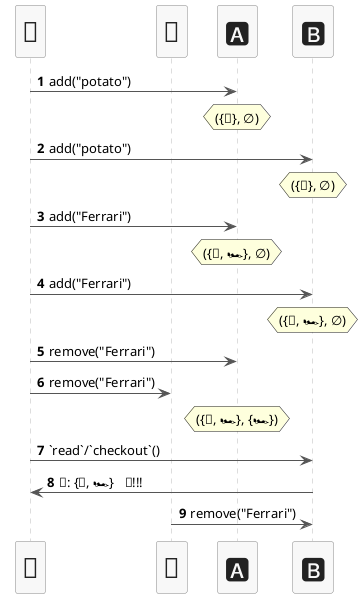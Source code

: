 @startuml
' Modern, stylish sequence diagram for CRDT Ferrari example

skinparam backgroundColor transparent

skinparam sequenceParticipant {
  BackgroundColor #f8f8f8
  BorderColor #888
  FontColor #222
  FontSize 28
  FontName "Helvetica Neue"
  Padding 10
}

skinparam sequenceArrowColor #555
skinparam sequenceLifeLineBorderColor #bbb
skinparam sequenceLifeLineBackgroundColor #f8f8f8

skinparam sequenceNoteBackgroundColor #ffffcc
skinparam sequenceNoteBorderColor #e0e0a0
skinparam sequenceNoteFontColor #333
skinparam sequenceNoteFontSize 48
skinparam sequenceNoteFontName "Helvetica Neue"

skinparam sequenceMessageFontName "Helvetica Neue"

participant "🧑" as User
participant "🛜" as Network
participant "🅰️" as NodeA
participant "🅱️" as NodeB

autonumber

User -> NodeA: add("potato")
Hnote over NodeA: ({🥔}, ∅)
User -> NodeB: add("potato")
Hnote over NodeB: ({🥔}, ∅)
User -> NodeA: add("Ferrari")
Hnote over NodeA: ({🥔, 🏎️}, ∅)
User -> NodeB: add("Ferrari")
Hnote over NodeB: ({🥔, 🏎️}, ∅)
User -> NodeA: remove("Ferrari")
User -> Network: remove("Ferrari")
Hnote over NodeA: ({🥔, 🏎️}, {🏎️})
User -> NodeB: `read`/`checkout`()
NodeB -> User:  🚚: {🥔, 🏎️}   😬!!!
Network -> NodeB: remove("Ferrari")
@enduml